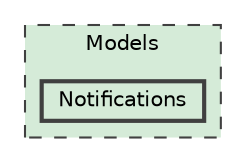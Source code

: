 digraph "C:/Users/tkefauver/Source/Repos/MonkeyPaste/Common/MonkeyPaste.Common.Plugin/Models/Notifications"
{
 // LATEX_PDF_SIZE
  bgcolor="transparent";
  edge [fontname=Helvetica,fontsize=10,labelfontname=Helvetica,labelfontsize=10];
  node [fontname=Helvetica,fontsize=10,shape=box,height=0.2,width=0.4];
  compound=true
  subgraph clusterdir_22305cb0964bbe63c21991dd2265ce48 {
    graph [ bgcolor="#d5ebd8", pencolor="grey25", label="Models", fontname=Helvetica,fontsize=10 style="filled,dashed", URL="dir_22305cb0964bbe63c21991dd2265ce48.html",tooltip=""]
  dir_6e32659cb11ee17741be310bf1da62da [label="Notifications", fillcolor="#d5ebd8", color="grey25", style="filled,bold", URL="dir_6e32659cb11ee17741be310bf1da62da.html",tooltip=""];
  }
}

